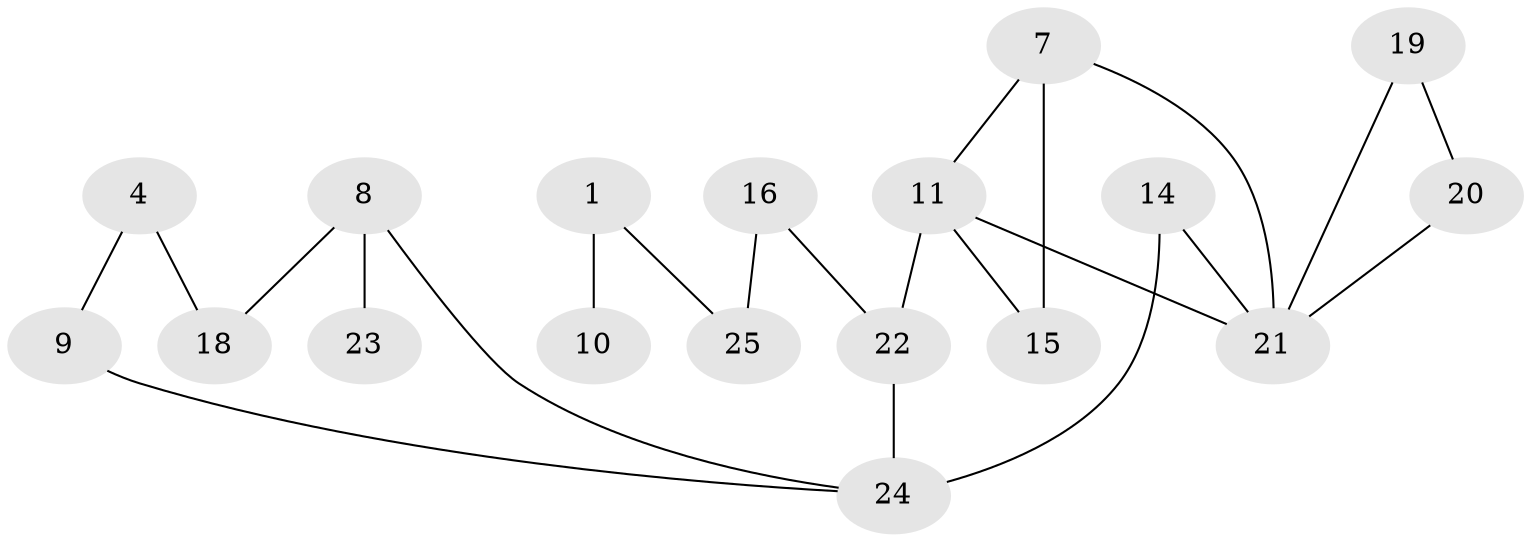 // original degree distribution, {2: 0.2, 4: 0.08, 0: 0.14, 1: 0.28, 3: 0.22, 5: 0.06, 6: 0.02}
// Generated by graph-tools (version 1.1) at 2025/00/03/09/25 03:00:45]
// undirected, 18 vertices, 22 edges
graph export_dot {
graph [start="1"]
  node [color=gray90,style=filled];
  1;
  4;
  7;
  8;
  9;
  10;
  11;
  14;
  15;
  16;
  18;
  19;
  20;
  21;
  22;
  23;
  24;
  25;
  1 -- 10 [weight=1.0];
  1 -- 25 [weight=1.0];
  4 -- 9 [weight=1.0];
  4 -- 18 [weight=1.0];
  7 -- 11 [weight=1.0];
  7 -- 15 [weight=1.0];
  7 -- 21 [weight=1.0];
  8 -- 18 [weight=1.0];
  8 -- 23 [weight=1.0];
  8 -- 24 [weight=1.0];
  9 -- 24 [weight=1.0];
  11 -- 15 [weight=1.0];
  11 -- 21 [weight=2.0];
  11 -- 22 [weight=3.0];
  14 -- 21 [weight=1.0];
  14 -- 24 [weight=1.0];
  16 -- 22 [weight=1.0];
  16 -- 25 [weight=1.0];
  19 -- 20 [weight=1.0];
  19 -- 21 [weight=1.0];
  20 -- 21 [weight=1.0];
  22 -- 24 [weight=2.0];
}
